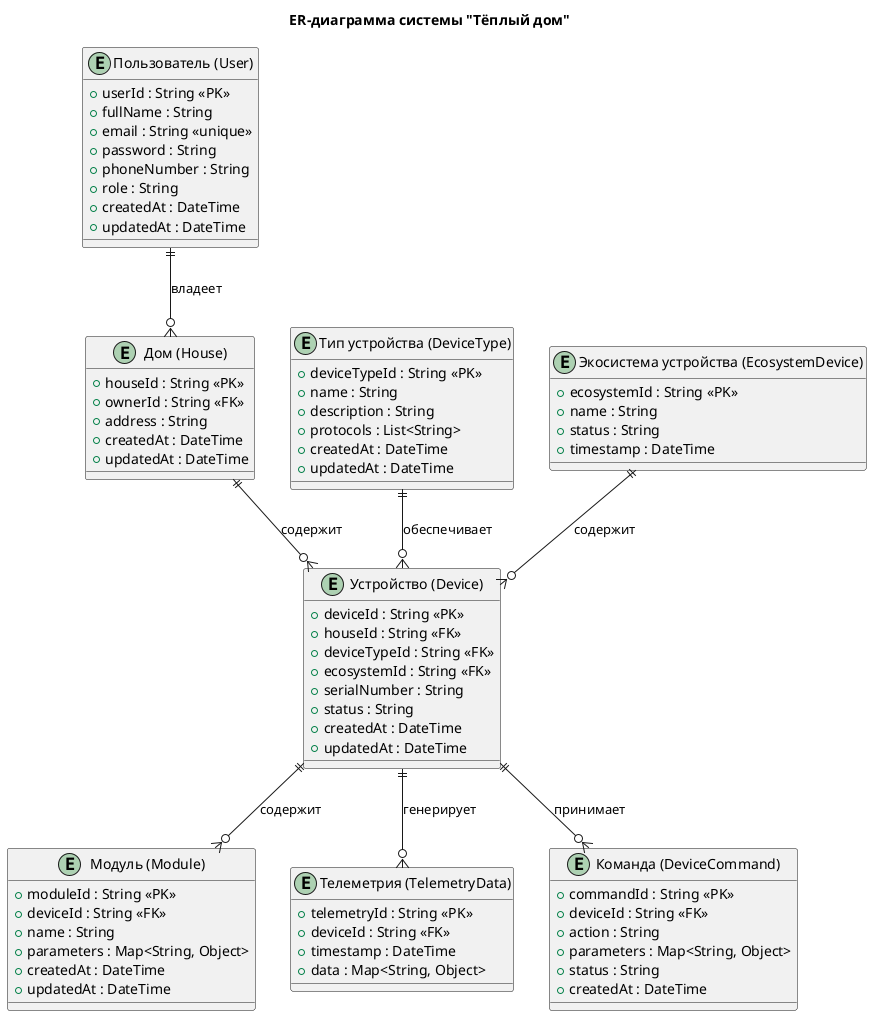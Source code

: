 @startuml
title ER-диаграмма системы "Тёплый дом"

entity "Пользователь (User)" as User {
    + userId : String <<PK>>
    + fullName : String
    + email : String <<unique>>
    + password : String
    + phoneNumber : String
    + role : String
    + createdAt : DateTime
    + updatedAt : DateTime
}

entity "Дом (House)" as House {
    + houseId : String <<PK>>
    + ownerId : String <<FK>> 
    + address : String
    + createdAt : DateTime
    + updatedAt : DateTime
}

entity "Устройство (Device)" as Device {
    + deviceId : String <<PK>>
    + houseId : String <<FK>>
    + deviceTypeId : String <<FK>>
    + ecosystemId : String <<FK>>
    + serialNumber : String
    + status : String
    + createdAt : DateTime
    + updatedAt : DateTime
}

entity "Тип устройства (DeviceType)" as DeviceType {
    + deviceTypeId : String <<PK>>
    + name : String
    + description : String
    + protocols : List<String>
    + createdAt : DateTime
    + updatedAt : DateTime
}

entity "Модуль (Module)" as Module {
    + moduleId : String <<PK>>
    + deviceId : String <<FK>>
    + name : String
    + parameters : Map<String, Object>
    + createdAt : DateTime
    + updatedAt : DateTime
}

entity "Телеметрия (TelemetryData)" as TelemetryData {
    + telemetryId : String <<PK>>
    + deviceId : String <<FK>>
    + timestamp : DateTime
    + data : Map<String, Object>
}

entity "Команда (DeviceCommand)" as DeviceCommand {
    + commandId : String <<PK>>
    + deviceId : String <<FK>>
    + action : String
    + parameters : Map<String, Object>
    + status : String
    + createdAt : DateTime
}

entity "Экосистема устройства (EcosystemDevice)" as EcosystemDevice {
    + ecosystemId : String <<PK>>
    + name : String
    + status : String
    + timestamp : DateTime
}

' Связи
User ||--o{ House : "владеет"
House ||--o{ Device : "содержит"
DeviceType ||--o{ Device : "обеспечивает"
Device ||--o{ Module : "содержит"
Device ||--o{ TelemetryData : "генерирует"
Device ||--o{ DeviceCommand : "принимает"
EcosystemDevice ||--o{ Device : "содержит"

@enduml